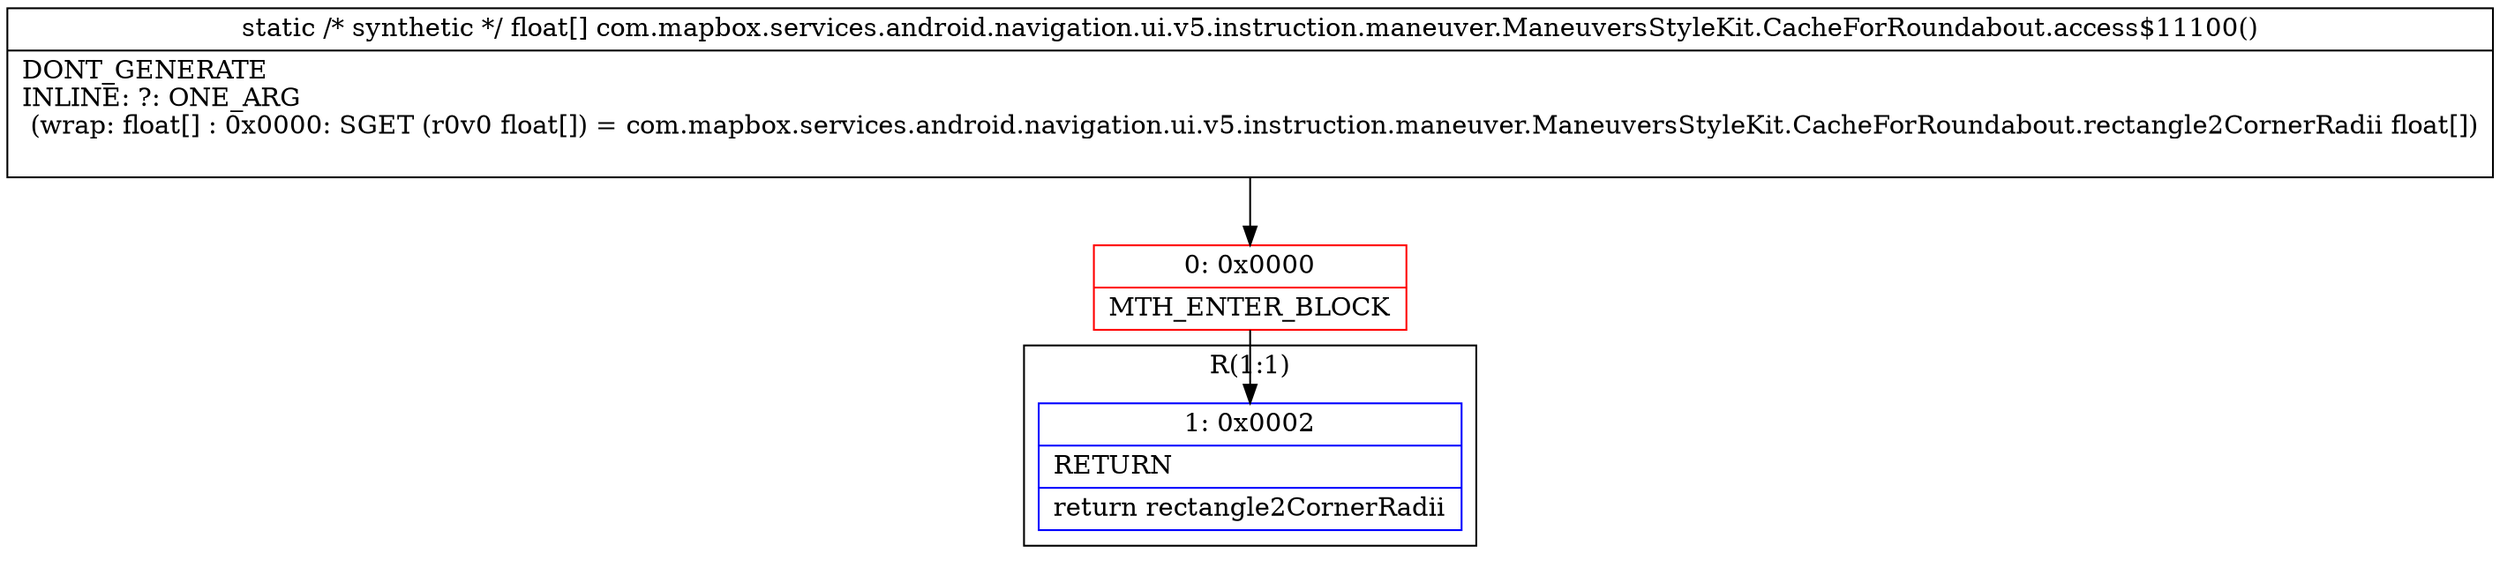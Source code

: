 digraph "CFG forcom.mapbox.services.android.navigation.ui.v5.instruction.maneuver.ManeuversStyleKit.CacheForRoundabout.access$11100()[F" {
subgraph cluster_Region_1507728043 {
label = "R(1:1)";
node [shape=record,color=blue];
Node_1 [shape=record,label="{1\:\ 0x0002|RETURN\l|return rectangle2CornerRadii\l}"];
}
Node_0 [shape=record,color=red,label="{0\:\ 0x0000|MTH_ENTER_BLOCK\l}"];
MethodNode[shape=record,label="{static \/* synthetic *\/ float[] com.mapbox.services.android.navigation.ui.v5.instruction.maneuver.ManeuversStyleKit.CacheForRoundabout.access$11100()  | DONT_GENERATE\lINLINE: ?: ONE_ARG  \l  (wrap: float[] : 0x0000: SGET  (r0v0 float[]) =  com.mapbox.services.android.navigation.ui.v5.instruction.maneuver.ManeuversStyleKit.CacheForRoundabout.rectangle2CornerRadii float[])\l\l}"];
MethodNode -> Node_0;
Node_0 -> Node_1;
}

